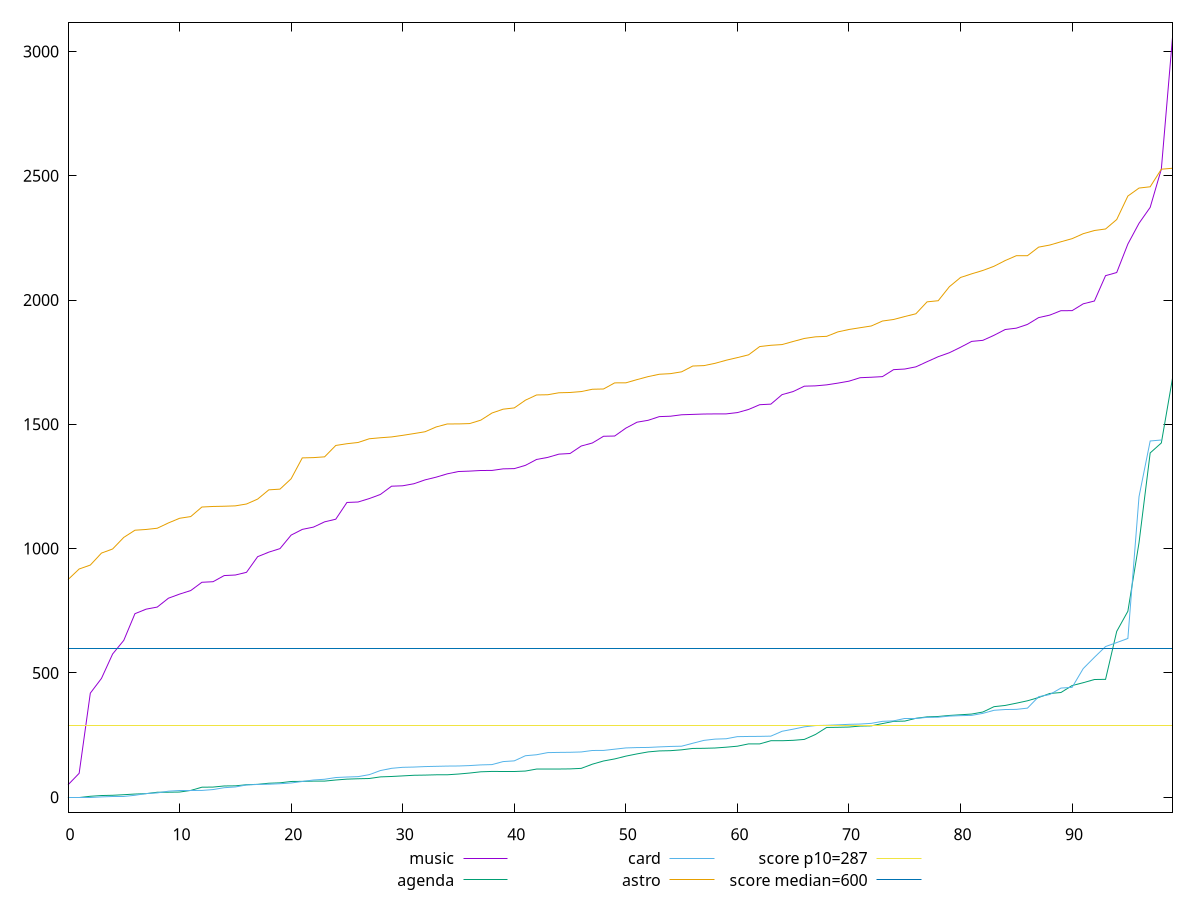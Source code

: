 reset

$music <<EOF
0 49.5
1 95.99999999999989
2 418.4999999999998
3 477.7570000000014
4 576.0175000000008
5 630.8079999999964
6 738.2060000000029
7 756.344
8 764.7855000000009
9 800.4308000000019
10 816.9544999999971
11 831.2300000000014
12 864.5
13 866.8440000000021
14 891.5475000000006
15 893.7664999999997
16 904.6323500000012
17 967.6209999999992
18 985.8160000000007
19 999.9518999999982
20 1054.3715000000002
21 1077.3354999999995
22 1086.5
23 1107.673499999999
24 1118.3035500000005
25 1185.6411499999997
26 1187.5000000000002
27 1201.279
28 1217.9260000000008
29 1251.1014499999983
30 1252.7924999999989
31 1260.9540000000006
32 1276.5
33 1287.5
34 1300.8879999999995
35 1310.178499999999
36 1311.8140000000012
37 1314.3100000000002
38 1314.5080000000016
39 1320.9175
40 1321.8842
41 1335.0184999999983
42 1358.7199999999998
43 1366.9712500000005
44 1380.100850000002
45 1382.65
46 1412.7174999999997
47 1425
48 1452
49 1453
50 1484.6994999999993
51 1508.601999999999
52 1516.2749999999978
53 1531.0840000000003
54 1532.695300000003
55 1538.498
56 1540
57 1541.5
58 1541.9825
59 1542.0939999999991
60 1547.2903000000006
61 1559.8784999999998
62 1578.9999999999995
63 1581.293
64 1619.5
65 1632.041
66 1653.554499999999
67 1654.8478500000017
68 1658.866
69 1665.777
70 1673.6979999999999
71 1687.635600000001
72 1689.499999999999
73 1691.981
74 1720.0607000000002
75 1722.5151
76 1731.344
77 1751.999999999999
78 1772.1849999999997
79 1788.1425
80 1810.0843
81 1833.748
82 1837.9709500000033
83 1858.247850000001
84 1881.5
85 1886.9649999999992
86 1902.1
87 1929.458
88 1939.5
89 1957.2939999999999
90 1957.415
91 1984.968
92 1996.2169999999987
93 2098.206
94 2110.885
95 2225.5
96 2308.999999999999
97 2373.000000000001
98 2527.0831
99 3056.499999999999
EOF

$agenda <<EOF
0 0
1 0
2 3.5
3 6.5
4 7.5
5 9.823000000000093
6 12.5
7 13.999999999999886
8 19.70400000000018
9 19.87999999999988
10 20.5
11 27
12 40
13 40.5
14 44.999999999999886
15 45.5
16 50
17 51.5
18 56
19 57.63799999999992
20 63.04899999999998
21 63.49400000000014
22 64.5
23 64.56799999999976
24 69
25 72.5
26 74
27 75
28 81.50000000000011
29 83.13960000000009
30 85.5
31 88
32 88.726
33 89.94000000000005
34 90.01399999999978
35 93
36 97
37 102
38 103.5
39 103.99999999999977
40 104
41 105
42 112.99999999999989
43 113.11999999999989
44 113.14380000000006
45 113.67000000000007
46 115.7919999999998
47 132.61400000000003
48 145.5
49 153.74199999999973
50 165.0000000000001
51 174
52 182
53 186
54 186.9999999999999
55 190.37199999999996
56 196
57 196.5
58 197.74099999999999
59 201
60 205.00000000000023
61 214.25800000000004
62 214.29200000000026
63 227
64 227.01400000000024
65 228.67299999999977
66 232.30899999999974
67 252.2328000000001
68 280.4119999999998
69 281.1120000000001
70 282.078
71 286
72 286.908
73 296.00800000000027
74 305
75 305.9999999999999
76 317.25800000000027
77 322.9999999999999
78 324.60600000000034
79 328.7073999999999
80 331.4970000000002
81 334.3000000000002
82 342.5000000000001
83 364
84 368.91599999999994
85 377.9999999999999
86 387.696
87 400.8600000000001
88 417.1088
89 421
90 449
91 460.4999999999999
92 473.3160000000004
93 474
94 666.9519999999995
95 748
96 1024.0420000000004
97 1385
98 1425.1659999999995
99 1685.0800000000008
EOF

$card <<EOF
0 0
1 0
2 0
3 1
4 3.5
5 3.5
6 7.5
7 14.5
8 17
9 24
10 25
11 25
12 27
13 30.5
14 38
15 40.97200000000021
16 49
17 51.128000000000156
18 52
19 54
20 57
21 63
22 69
23 71.99999999999977
24 78.8889999999999
25 81
26 82.5
27 90.5
28 107
29 116
30 120
31 121.04599999999971
32 122.99599999999987
33 124
34 125
35 125.37760000000014
36 127
37 129.74450000000002
38 130.99999999999977
39 143.0530000000001
40 145.99999999999977
41 166.64200000000005
42 170.60199999999986
43 179.221
44 180
45 180.48799999999983
46 181.77999999999997
47 187.76100000000008
48 187.9960000000001
49 193
50 198
51 199.4999999999999
52 199.97899999999981
53 202.18600000000015
54 203.9999999999999
55 205
56 216.86649999999986
57 228.40999999999985
58 233.50800000000027
59 235
60 243.45799999999997
61 244.16800000000012
62 244.5200000000001
63 245.4860000000001
64 265
65 273.5
66 282.8249999999998
67 288.0780000000001
68 289.0000000000001
69 290.9119999999999
70 292.98
71 294.1255000000001
72 296.88650000000007
73 305.0000000000001
74 306.9999999999999
75 315.9999999999998
76 316
77 321
78 321.6535000000001
79 326.0992
80 327.933
81 329.0120000000004
82 337.07500000000005
83 349.4760000000001
84 352.5394000000001
85 353.1582000000001
86 358.15200000000004
87 404.0799999999999
88 413
89 438.88199999999995
90 441.7474999999997
91 517.4598
92 562.634
93 606
94 622
95 638.5140000000002
96 1209.2455
97 1432.999999999999
98 1437
EOF

$astro <<EOF
0 875.3200000000002
1 918
2 933.8149999999987
3 982
4 998.5530000000001
5 1045.2010000000002
6 1073.999999999999
7 1077.000000000001
8 1082
9 1103.2910000000018
10 1122.0000000000005
11 1128.9055
12 1167.3385000000005
13 1169.5545000000006
14 1170.467999999999
15 1172
16 1179.500000000001
17 1199.297
18 1236.4845000000016
19 1239.256500000001
20 1281.0839999999994
21 1365.0000000000018
22 1366.1150000000018
23 1369.2470000000008
24 1414.9999999999995
25 1422.021000000001
26 1427.0000000000007
27 1441.9344999999987
28 1446.0239999999992
29 1449.3090000000004
30 1455.740000000001
31 1462.7819999999992
32 1470.1725000000004
33 1489.4750000000015
34 1501.5615000000014
35 1501.6775000000011
36 1503.0905000000014
37 1516.8485000000012
38 1545.5000000000014
39 1561.000000000001
40 1566.0820000000003
41 1597.225999999999
42 1618.2339999999986
43 1619.0729999999999
44 1627.0000000000005
45 1628.163000000001
46 1631.8509999999999
47 1641.2065000000005
48 1642.2420000000002
49 1666.8559999999973
50 1666.980499999998
51 1679.9475000000002
52 1692.0280000000005
53 1701.5289999999995
54 1703.9550000000008
55 1711.3035000000002
56 1734.6440000000016
57 1736.3195000000012
58 1745.5300000000004
59 1757.9969999999985
60 1768.5000000000014
61 1779.6395000000002
62 1812.9630000000006
63 1818.097999999998
64 1820.9310000000005
65 1833.459
66 1845.5484999999987
67 1852.0939999999998
68 1854.069
69 1871.8819999999985
70 1881.6394999999984
71 1888.7430000000004
72 1895.7270000000005
73 1915.6185
74 1921.8930000000012
75 1933.7740000000003
76 1944.8709999999992
77 1992.808
78 1997.3909999999987
79 2053.775
80 2090.9050000000007
81 2105.595000000003
82 2119.182
83 2135.999999999999
84 2158.999999999999
85 2178.4655000000002
86 2178.508999999998
87 2212.9999999999995
88 2221.367000000001
89 2234.556
90 2247.067
91 2267.1259999999997
92 2279.8664999999983
93 2285.9999999999973
94 2324.0555000000004
95 2418.6035
96 2450.6820000000016
97 2455.835000000001
98 2526.533
99 2530.4389999999994
EOF

set key outside below
set xrange [0:99]
set yrange [-61.12999999999998:3117.629999999999]
set trange [-61.12999999999998:3117.629999999999]
set terminal svg size 640, 560 enhanced background rgb 'white'
set output "report/report_00029_2021-02-24T13-36-40.390Z/total-blocking-time/comparison/sorted/all_raw.svg"

plot $music title "music" with line, \
     $agenda title "agenda" with line, \
     $card title "card" with line, \
     $astro title "astro" with line, \
     287 title "score p10=287", \
     600 title "score median=600"

reset
